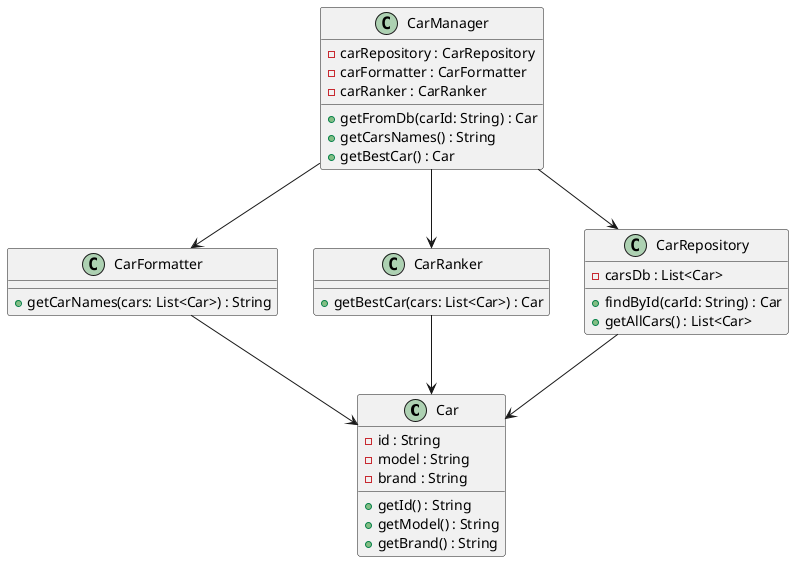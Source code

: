 @startuml SRP
class Car {
    - id : String
    - model : String
    - brand : String
    + getId() : String
    + getModel() : String
    + getBrand() : String
}

class CarFormatter {
    + getCarNames(cars: List<Car>) : String
}

class CarManager {
    - carRepository : CarRepository
    - carFormatter : CarFormatter
    - carRanker : CarRanker
    + getFromDb(carId: String) : Car
    + getCarsNames() : String
    + getBestCar() : Car
}

class CarRanker {
    + getBestCar(cars: List<Car>) : Car
}

class CarRepository {
    - carsDb : List<Car>
    + findById(carId: String) : Car
    + getAllCars() : List<Car>
}

CarManager --> CarRepository
CarManager --> CarFormatter
CarManager --> CarRanker
CarFormatter --> Car
CarRanker --> Car
CarRepository --> Car

@enduml
